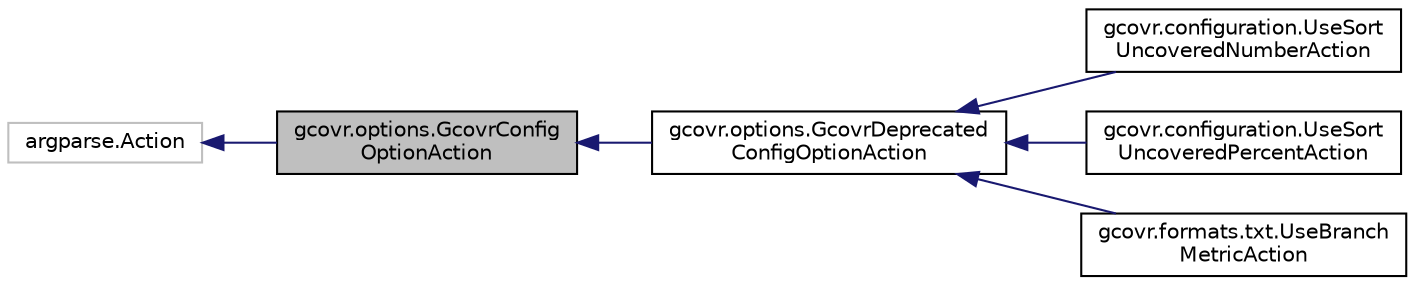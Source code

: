 digraph "gcovr.options.GcovrConfigOptionAction"
{
 // LATEX_PDF_SIZE
  edge [fontname="Helvetica",fontsize="10",labelfontname="Helvetica",labelfontsize="10"];
  node [fontname="Helvetica",fontsize="10",shape=record];
  rankdir="LR";
  Node1 [label="gcovr.options.GcovrConfig\lOptionAction",height=0.2,width=0.4,color="black", fillcolor="grey75", style="filled", fontcolor="black",tooltip=" "];
  Node2 -> Node1 [dir="back",color="midnightblue",fontsize="10",style="solid"];
  Node2 [label="argparse.Action",height=0.2,width=0.4,color="grey75", fillcolor="white", style="filled",tooltip=" "];
  Node1 -> Node3 [dir="back",color="midnightblue",fontsize="10",style="solid"];
  Node3 [label="gcovr.options.GcovrDeprecated\lConfigOptionAction",height=0.2,width=0.4,color="black", fillcolor="white", style="filled",URL="$classgcovr_1_1options_1_1GcovrDeprecatedConfigOptionAction.html",tooltip=" "];
  Node3 -> Node4 [dir="back",color="midnightblue",fontsize="10",style="solid"];
  Node4 [label="gcovr.configuration.UseSort\lUncoveredNumberAction",height=0.2,width=0.4,color="black", fillcolor="white", style="filled",URL="$classgcovr_1_1configuration_1_1UseSortUncoveredNumberAction.html",tooltip=" "];
  Node3 -> Node5 [dir="back",color="midnightblue",fontsize="10",style="solid"];
  Node5 [label="gcovr.configuration.UseSort\lUncoveredPercentAction",height=0.2,width=0.4,color="black", fillcolor="white", style="filled",URL="$classgcovr_1_1configuration_1_1UseSortUncoveredPercentAction.html",tooltip=" "];
  Node3 -> Node6 [dir="back",color="midnightblue",fontsize="10",style="solid"];
  Node6 [label="gcovr.formats.txt.UseBranch\lMetricAction",height=0.2,width=0.4,color="black", fillcolor="white", style="filled",URL="$classgcovr_1_1formats_1_1txt_1_1UseBranchMetricAction.html",tooltip=" "];
}
